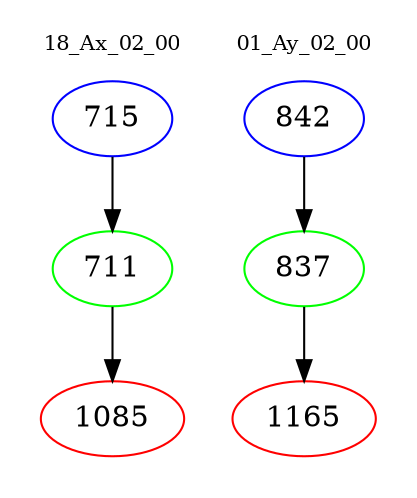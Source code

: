 digraph{
subgraph cluster_0 {
color = white
label = "18_Ax_02_00";
fontsize=10;
T0_715 [label="715", color="blue"]
T0_715 -> T0_711 [color="black"]
T0_711 [label="711", color="green"]
T0_711 -> T0_1085 [color="black"]
T0_1085 [label="1085", color="red"]
}
subgraph cluster_1 {
color = white
label = "01_Ay_02_00";
fontsize=10;
T1_842 [label="842", color="blue"]
T1_842 -> T1_837 [color="black"]
T1_837 [label="837", color="green"]
T1_837 -> T1_1165 [color="black"]
T1_1165 [label="1165", color="red"]
}
}
